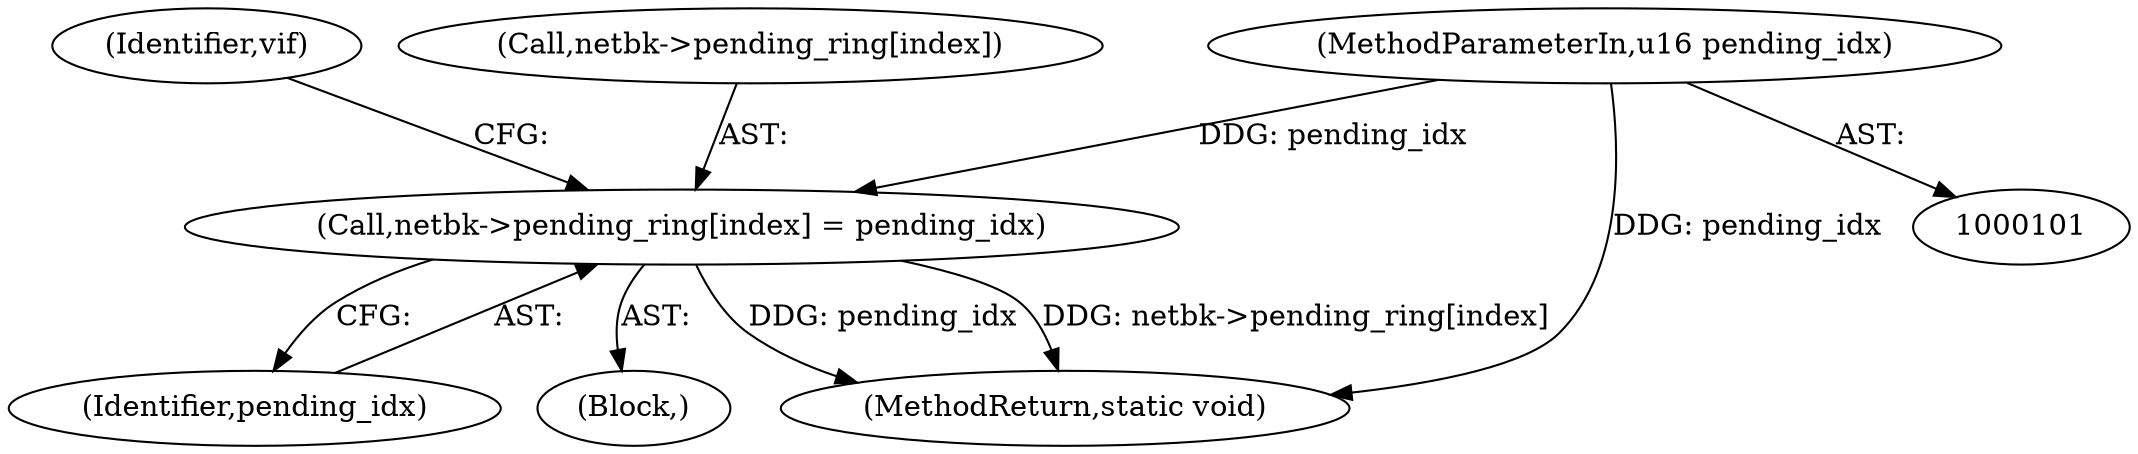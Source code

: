 digraph "0_linux_7d5145d8eb2b9791533ffe4dc003b129b9696c48_0@array" {
"1000144" [label="(Call,netbk->pending_ring[index] = pending_idx)"];
"1000103" [label="(MethodParameterIn,u16 pending_idx)"];
"1000152" [label="(Identifier,vif)"];
"1000144" [label="(Call,netbk->pending_ring[index] = pending_idx)"];
"1000150" [label="(Identifier,pending_idx)"];
"1000104" [label="(Block,)"];
"1000175" [label="(MethodReturn,static void)"];
"1000103" [label="(MethodParameterIn,u16 pending_idx)"];
"1000145" [label="(Call,netbk->pending_ring[index])"];
"1000144" -> "1000104"  [label="AST: "];
"1000144" -> "1000150"  [label="CFG: "];
"1000145" -> "1000144"  [label="AST: "];
"1000150" -> "1000144"  [label="AST: "];
"1000152" -> "1000144"  [label="CFG: "];
"1000144" -> "1000175"  [label="DDG: pending_idx"];
"1000144" -> "1000175"  [label="DDG: netbk->pending_ring[index]"];
"1000103" -> "1000144"  [label="DDG: pending_idx"];
"1000103" -> "1000101"  [label="AST: "];
"1000103" -> "1000175"  [label="DDG: pending_idx"];
}
